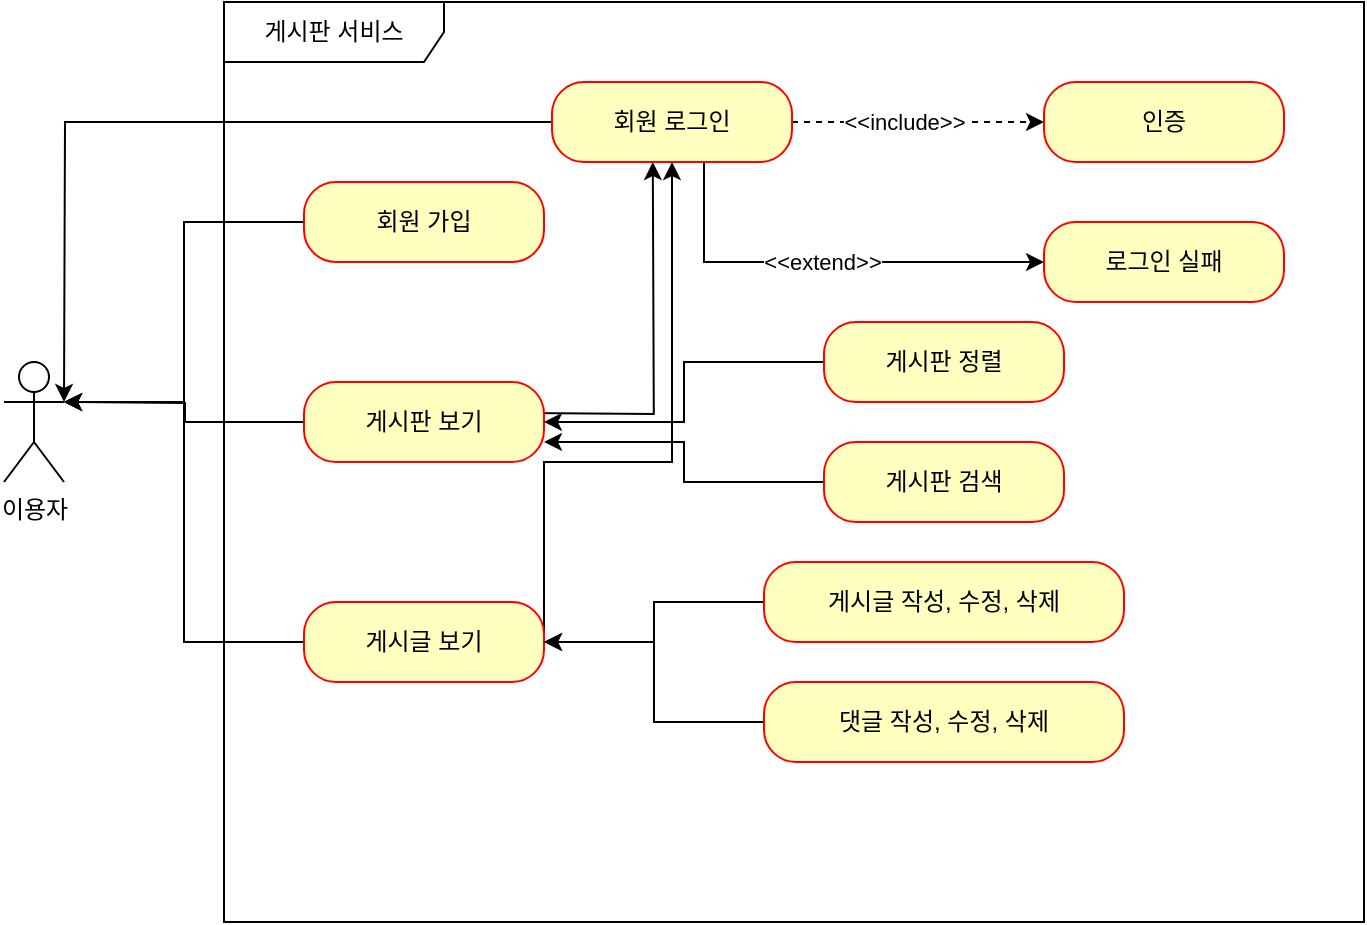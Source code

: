 <mxfile version="21.7.1" type="github">
  <diagram name="페이지-1" id="szYqE0olk4nXDbQTxXnu">
    <mxGraphModel dx="989" dy="539" grid="1" gridSize="10" guides="1" tooltips="1" connect="1" arrows="1" fold="1" page="1" pageScale="1" pageWidth="827" pageHeight="1169" math="0" shadow="0">
      <root>
        <mxCell id="0" />
        <mxCell id="1" parent="0" />
        <mxCell id="D2YEQWY-wF-1VUIgXaks-1" value="이용자" style="shape=umlActor;verticalLabelPosition=bottom;verticalAlign=top;html=1;" vertex="1" parent="1">
          <mxGeometry x="80" y="310" width="30" height="60" as="geometry" />
        </mxCell>
        <mxCell id="D2YEQWY-wF-1VUIgXaks-3" value="게시판 서비스" style="shape=umlFrame;whiteSpace=wrap;html=1;pointerEvents=0;width=110;height=30;" vertex="1" parent="1">
          <mxGeometry x="190" y="130" width="570" height="460" as="geometry" />
        </mxCell>
        <mxCell id="D2YEQWY-wF-1VUIgXaks-21" style="edgeStyle=orthogonalEdgeStyle;rounded=0;orthogonalLoop=1;jettySize=auto;html=1;exitX=0;exitY=0.5;exitDx=0;exitDy=0;" edge="1" parent="1" source="D2YEQWY-wF-1VUIgXaks-4">
          <mxGeometry relative="1" as="geometry">
            <mxPoint x="110" y="330" as="targetPoint" />
          </mxGeometry>
        </mxCell>
        <mxCell id="D2YEQWY-wF-1VUIgXaks-27" style="edgeStyle=orthogonalEdgeStyle;rounded=0;orthogonalLoop=1;jettySize=auto;html=1;exitX=0.997;exitY=0.387;exitDx=0;exitDy=0;exitPerimeter=0;" edge="1" parent="1">
          <mxGeometry relative="1" as="geometry">
            <mxPoint x="340.0" y="335.48" as="sourcePoint" />
            <mxPoint x="404.394" y="210" as="targetPoint" />
          </mxGeometry>
        </mxCell>
        <mxCell id="D2YEQWY-wF-1VUIgXaks-4" value="게시판 보기" style="rounded=1;whiteSpace=wrap;html=1;arcSize=40;fontColor=#000000;fillColor=#ffffc0;strokeColor=#ff0000;" vertex="1" parent="1">
          <mxGeometry x="230" y="320" width="120" height="40" as="geometry" />
        </mxCell>
        <mxCell id="D2YEQWY-wF-1VUIgXaks-18" style="edgeStyle=orthogonalEdgeStyle;rounded=0;orthogonalLoop=1;jettySize=auto;html=1;entryX=1;entryY=0.333;entryDx=0;entryDy=0;entryPerimeter=0;" edge="1" parent="1" source="D2YEQWY-wF-1VUIgXaks-6" target="D2YEQWY-wF-1VUIgXaks-1">
          <mxGeometry relative="1" as="geometry" />
        </mxCell>
        <mxCell id="D2YEQWY-wF-1VUIgXaks-6" value="회원 가입" style="rounded=1;whiteSpace=wrap;html=1;arcSize=40;fontColor=#000000;fillColor=#ffffc0;strokeColor=#ff0000;" vertex="1" parent="1">
          <mxGeometry x="230" y="220" width="120" height="40" as="geometry" />
        </mxCell>
        <mxCell id="D2YEQWY-wF-1VUIgXaks-22" style="edgeStyle=orthogonalEdgeStyle;rounded=0;orthogonalLoop=1;jettySize=auto;html=1;entryX=1;entryY=0.333;entryDx=0;entryDy=0;entryPerimeter=0;" edge="1" parent="1" source="D2YEQWY-wF-1VUIgXaks-7" target="D2YEQWY-wF-1VUIgXaks-1">
          <mxGeometry relative="1" as="geometry" />
        </mxCell>
        <mxCell id="D2YEQWY-wF-1VUIgXaks-28" style="edgeStyle=orthogonalEdgeStyle;rounded=0;orthogonalLoop=1;jettySize=auto;html=1;exitX=1;exitY=0.5;exitDx=0;exitDy=0;entryX=0.5;entryY=1;entryDx=0;entryDy=0;" edge="1" parent="1" source="D2YEQWY-wF-1VUIgXaks-7" target="D2YEQWY-wF-1VUIgXaks-8">
          <mxGeometry relative="1" as="geometry">
            <Array as="points">
              <mxPoint x="350" y="360" />
              <mxPoint x="414" y="360" />
            </Array>
          </mxGeometry>
        </mxCell>
        <mxCell id="D2YEQWY-wF-1VUIgXaks-7" value="게시글 보기" style="rounded=1;whiteSpace=wrap;html=1;arcSize=40;fontColor=#000000;fillColor=#ffffc0;strokeColor=#ff0000;" vertex="1" parent="1">
          <mxGeometry x="230" y="430" width="120" height="40" as="geometry" />
        </mxCell>
        <mxCell id="D2YEQWY-wF-1VUIgXaks-19" style="edgeStyle=orthogonalEdgeStyle;rounded=0;orthogonalLoop=1;jettySize=auto;html=1;" edge="1" parent="1" source="D2YEQWY-wF-1VUIgXaks-8">
          <mxGeometry relative="1" as="geometry">
            <mxPoint x="110" y="330" as="targetPoint" />
          </mxGeometry>
        </mxCell>
        <mxCell id="D2YEQWY-wF-1VUIgXaks-23" style="edgeStyle=orthogonalEdgeStyle;rounded=0;orthogonalLoop=1;jettySize=auto;html=1;exitX=1;exitY=0.5;exitDx=0;exitDy=0;dashed=1;" edge="1" parent="1" source="D2YEQWY-wF-1VUIgXaks-8" target="D2YEQWY-wF-1VUIgXaks-10">
          <mxGeometry relative="1" as="geometry" />
        </mxCell>
        <mxCell id="D2YEQWY-wF-1VUIgXaks-24" style="edgeStyle=orthogonalEdgeStyle;rounded=0;orthogonalLoop=1;jettySize=auto;html=1;exitX=1;exitY=0.5;exitDx=0;exitDy=0;entryX=0;entryY=0.5;entryDx=0;entryDy=0;" edge="1" parent="1" source="D2YEQWY-wF-1VUIgXaks-8" target="D2YEQWY-wF-1VUIgXaks-11">
          <mxGeometry relative="1" as="geometry">
            <Array as="points">
              <mxPoint x="430" y="190" />
              <mxPoint x="430" y="260" />
            </Array>
          </mxGeometry>
        </mxCell>
        <mxCell id="D2YEQWY-wF-1VUIgXaks-25" value="&amp;lt;&amp;lt;include&amp;gt;&amp;gt;" style="edgeLabel;html=1;align=center;verticalAlign=middle;resizable=0;points=[];" vertex="1" connectable="0" parent="D2YEQWY-wF-1VUIgXaks-24">
          <mxGeometry x="-0.496" y="-2" relative="1" as="geometry">
            <mxPoint x="102" y="-28" as="offset" />
          </mxGeometry>
        </mxCell>
        <mxCell id="D2YEQWY-wF-1VUIgXaks-26" value="&amp;lt;&amp;lt;extend&amp;gt;&amp;gt;" style="edgeLabel;html=1;align=center;verticalAlign=middle;resizable=0;points=[];" vertex="1" connectable="0" parent="D2YEQWY-wF-1VUIgXaks-24">
          <mxGeometry x="0.218" relative="1" as="geometry">
            <mxPoint as="offset" />
          </mxGeometry>
        </mxCell>
        <mxCell id="D2YEQWY-wF-1VUIgXaks-8" value="회원 로그인" style="rounded=1;whiteSpace=wrap;html=1;arcSize=40;fontColor=#000000;fillColor=#ffffc0;strokeColor=#ff0000;" vertex="1" parent="1">
          <mxGeometry x="354" y="170" width="120" height="40" as="geometry" />
        </mxCell>
        <mxCell id="D2YEQWY-wF-1VUIgXaks-10" value="인증" style="rounded=1;whiteSpace=wrap;html=1;arcSize=40;fontColor=#000000;fillColor=#ffffc0;strokeColor=#ff0000;" vertex="1" parent="1">
          <mxGeometry x="600" y="170" width="120" height="40" as="geometry" />
        </mxCell>
        <mxCell id="D2YEQWY-wF-1VUIgXaks-11" value="로그인 실패" style="rounded=1;whiteSpace=wrap;html=1;arcSize=40;fontColor=#000000;fillColor=#ffffc0;strokeColor=#ff0000;" vertex="1" parent="1">
          <mxGeometry x="600" y="240" width="120" height="40" as="geometry" />
        </mxCell>
        <mxCell id="D2YEQWY-wF-1VUIgXaks-29" style="edgeStyle=orthogonalEdgeStyle;rounded=0;orthogonalLoop=1;jettySize=auto;html=1;exitX=0;exitY=0.5;exitDx=0;exitDy=0;entryX=1;entryY=0.5;entryDx=0;entryDy=0;" edge="1" parent="1" source="D2YEQWY-wF-1VUIgXaks-13" target="D2YEQWY-wF-1VUIgXaks-4">
          <mxGeometry relative="1" as="geometry" />
        </mxCell>
        <mxCell id="D2YEQWY-wF-1VUIgXaks-13" value="게시판 정렬" style="rounded=1;whiteSpace=wrap;html=1;arcSize=40;fontColor=#000000;fillColor=#ffffc0;strokeColor=#ff0000;" vertex="1" parent="1">
          <mxGeometry x="490" y="290" width="120" height="40" as="geometry" />
        </mxCell>
        <mxCell id="D2YEQWY-wF-1VUIgXaks-30" style="edgeStyle=orthogonalEdgeStyle;rounded=0;orthogonalLoop=1;jettySize=auto;html=1;exitX=0;exitY=0.5;exitDx=0;exitDy=0;entryX=1;entryY=0.75;entryDx=0;entryDy=0;" edge="1" parent="1" source="D2YEQWY-wF-1VUIgXaks-14" target="D2YEQWY-wF-1VUIgXaks-4">
          <mxGeometry relative="1" as="geometry" />
        </mxCell>
        <mxCell id="D2YEQWY-wF-1VUIgXaks-14" value="게시판 검색" style="rounded=1;whiteSpace=wrap;html=1;arcSize=40;fontColor=#000000;fillColor=#ffffc0;strokeColor=#ff0000;" vertex="1" parent="1">
          <mxGeometry x="490" y="350" width="120" height="40" as="geometry" />
        </mxCell>
        <mxCell id="D2YEQWY-wF-1VUIgXaks-32" style="edgeStyle=orthogonalEdgeStyle;rounded=0;orthogonalLoop=1;jettySize=auto;html=1;exitX=0;exitY=0.5;exitDx=0;exitDy=0;entryX=1;entryY=0.5;entryDx=0;entryDy=0;" edge="1" parent="1" source="D2YEQWY-wF-1VUIgXaks-15" target="D2YEQWY-wF-1VUIgXaks-7">
          <mxGeometry relative="1" as="geometry" />
        </mxCell>
        <mxCell id="D2YEQWY-wF-1VUIgXaks-15" value="게시글 작성, 수정, 삭제" style="rounded=1;whiteSpace=wrap;html=1;arcSize=40;fontColor=#000000;fillColor=#ffffc0;strokeColor=#ff0000;" vertex="1" parent="1">
          <mxGeometry x="460" y="410" width="180" height="40" as="geometry" />
        </mxCell>
        <mxCell id="D2YEQWY-wF-1VUIgXaks-33" style="edgeStyle=orthogonalEdgeStyle;rounded=0;orthogonalLoop=1;jettySize=auto;html=1;exitX=0;exitY=0.5;exitDx=0;exitDy=0;entryX=1;entryY=0.5;entryDx=0;entryDy=0;" edge="1" parent="1" source="D2YEQWY-wF-1VUIgXaks-17" target="D2YEQWY-wF-1VUIgXaks-7">
          <mxGeometry relative="1" as="geometry" />
        </mxCell>
        <mxCell id="D2YEQWY-wF-1VUIgXaks-17" value="댓글 작성, 수정, 삭제" style="rounded=1;whiteSpace=wrap;html=1;arcSize=40;fontColor=#000000;fillColor=#ffffc0;strokeColor=#ff0000;" vertex="1" parent="1">
          <mxGeometry x="460" y="470" width="180" height="40" as="geometry" />
        </mxCell>
      </root>
    </mxGraphModel>
  </diagram>
</mxfile>
